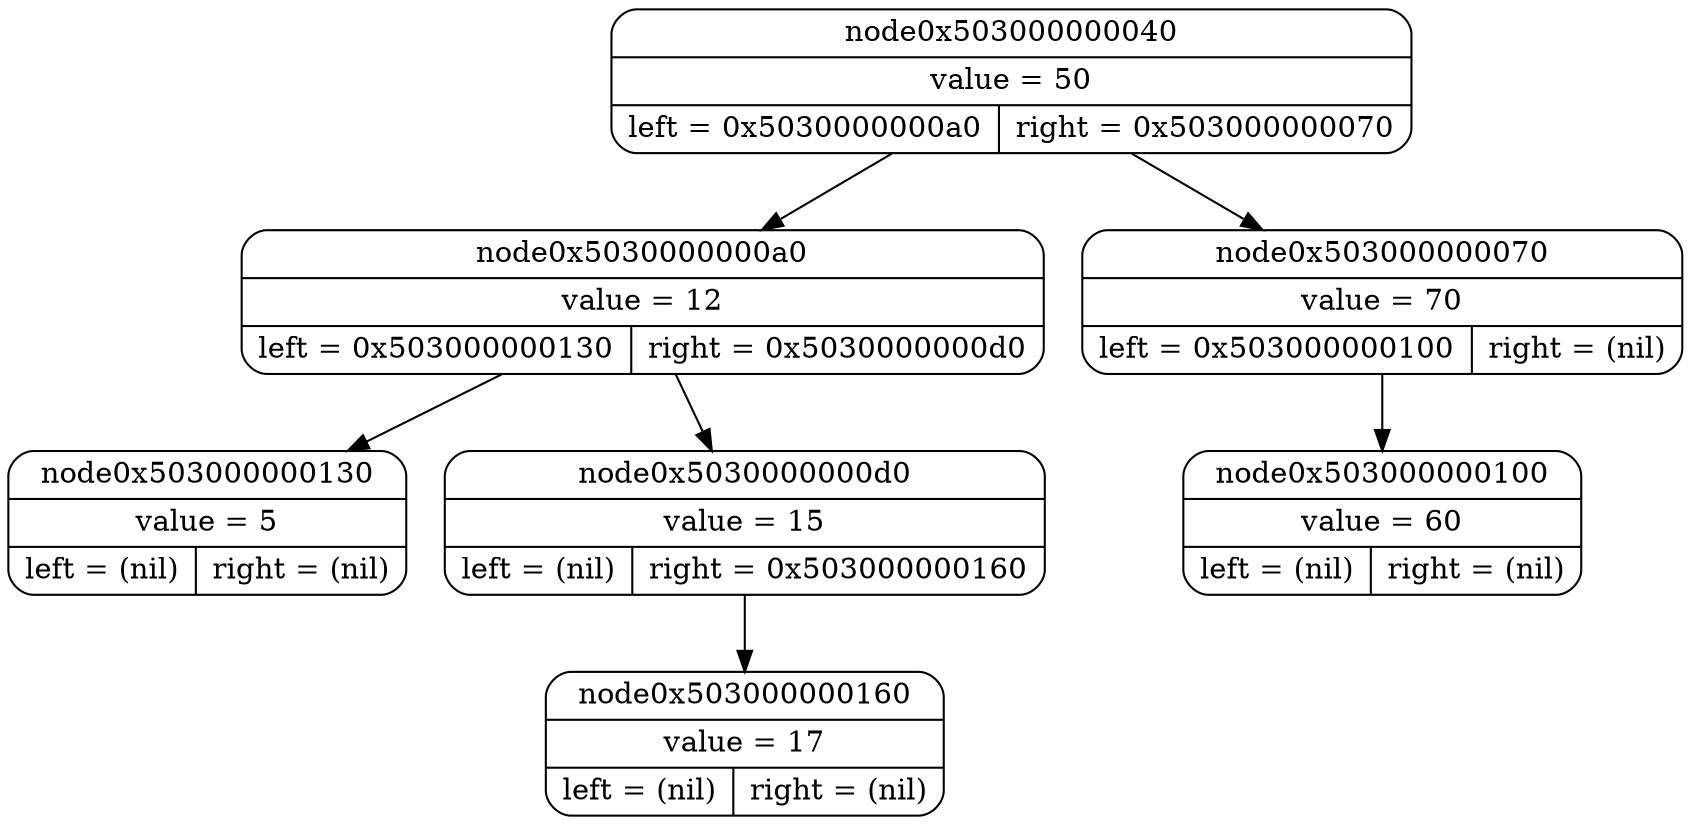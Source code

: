 digraph
{
     node0x503000000040[shape="Mrecord", label="{node0x503000000040 | value = 50 | {left = 0x5030000000a0 | right = 0x503000000070}}"] 
     node0x5030000000a0[shape="Mrecord", label="{node0x5030000000a0 | value = 12 | {left = 0x503000000130 | right = 0x5030000000d0}}"] 
     node0x503000000130[shape="Mrecord", label="{node0x503000000130 | value = 5 | {left = (nil) | right = (nil)}}"] 
     node0x5030000000a0 -> node0x503000000130 

     node0x5030000000d0[shape="Mrecord", label="{node0x5030000000d0 | value = 15 | {left = (nil) | right = 0x503000000160}}"] 
     node0x503000000160[shape="Mrecord", label="{node0x503000000160 | value = 17 | {left = (nil) | right = (nil)}}"] 
     node0x5030000000d0 -> node0x503000000160 

     node0x5030000000a0 -> node0x5030000000d0 

     node0x503000000040 -> node0x5030000000a0 

     node0x503000000070[shape="Mrecord", label="{node0x503000000070 | value = 70 | {left = 0x503000000100 | right = (nil)}}"] 
     node0x503000000100[shape="Mrecord", label="{node0x503000000100 | value = 60 | {left = (nil) | right = (nil)}}"] 
     node0x503000000070 -> node0x503000000100 

     node0x503000000040 -> node0x503000000070 

} 
